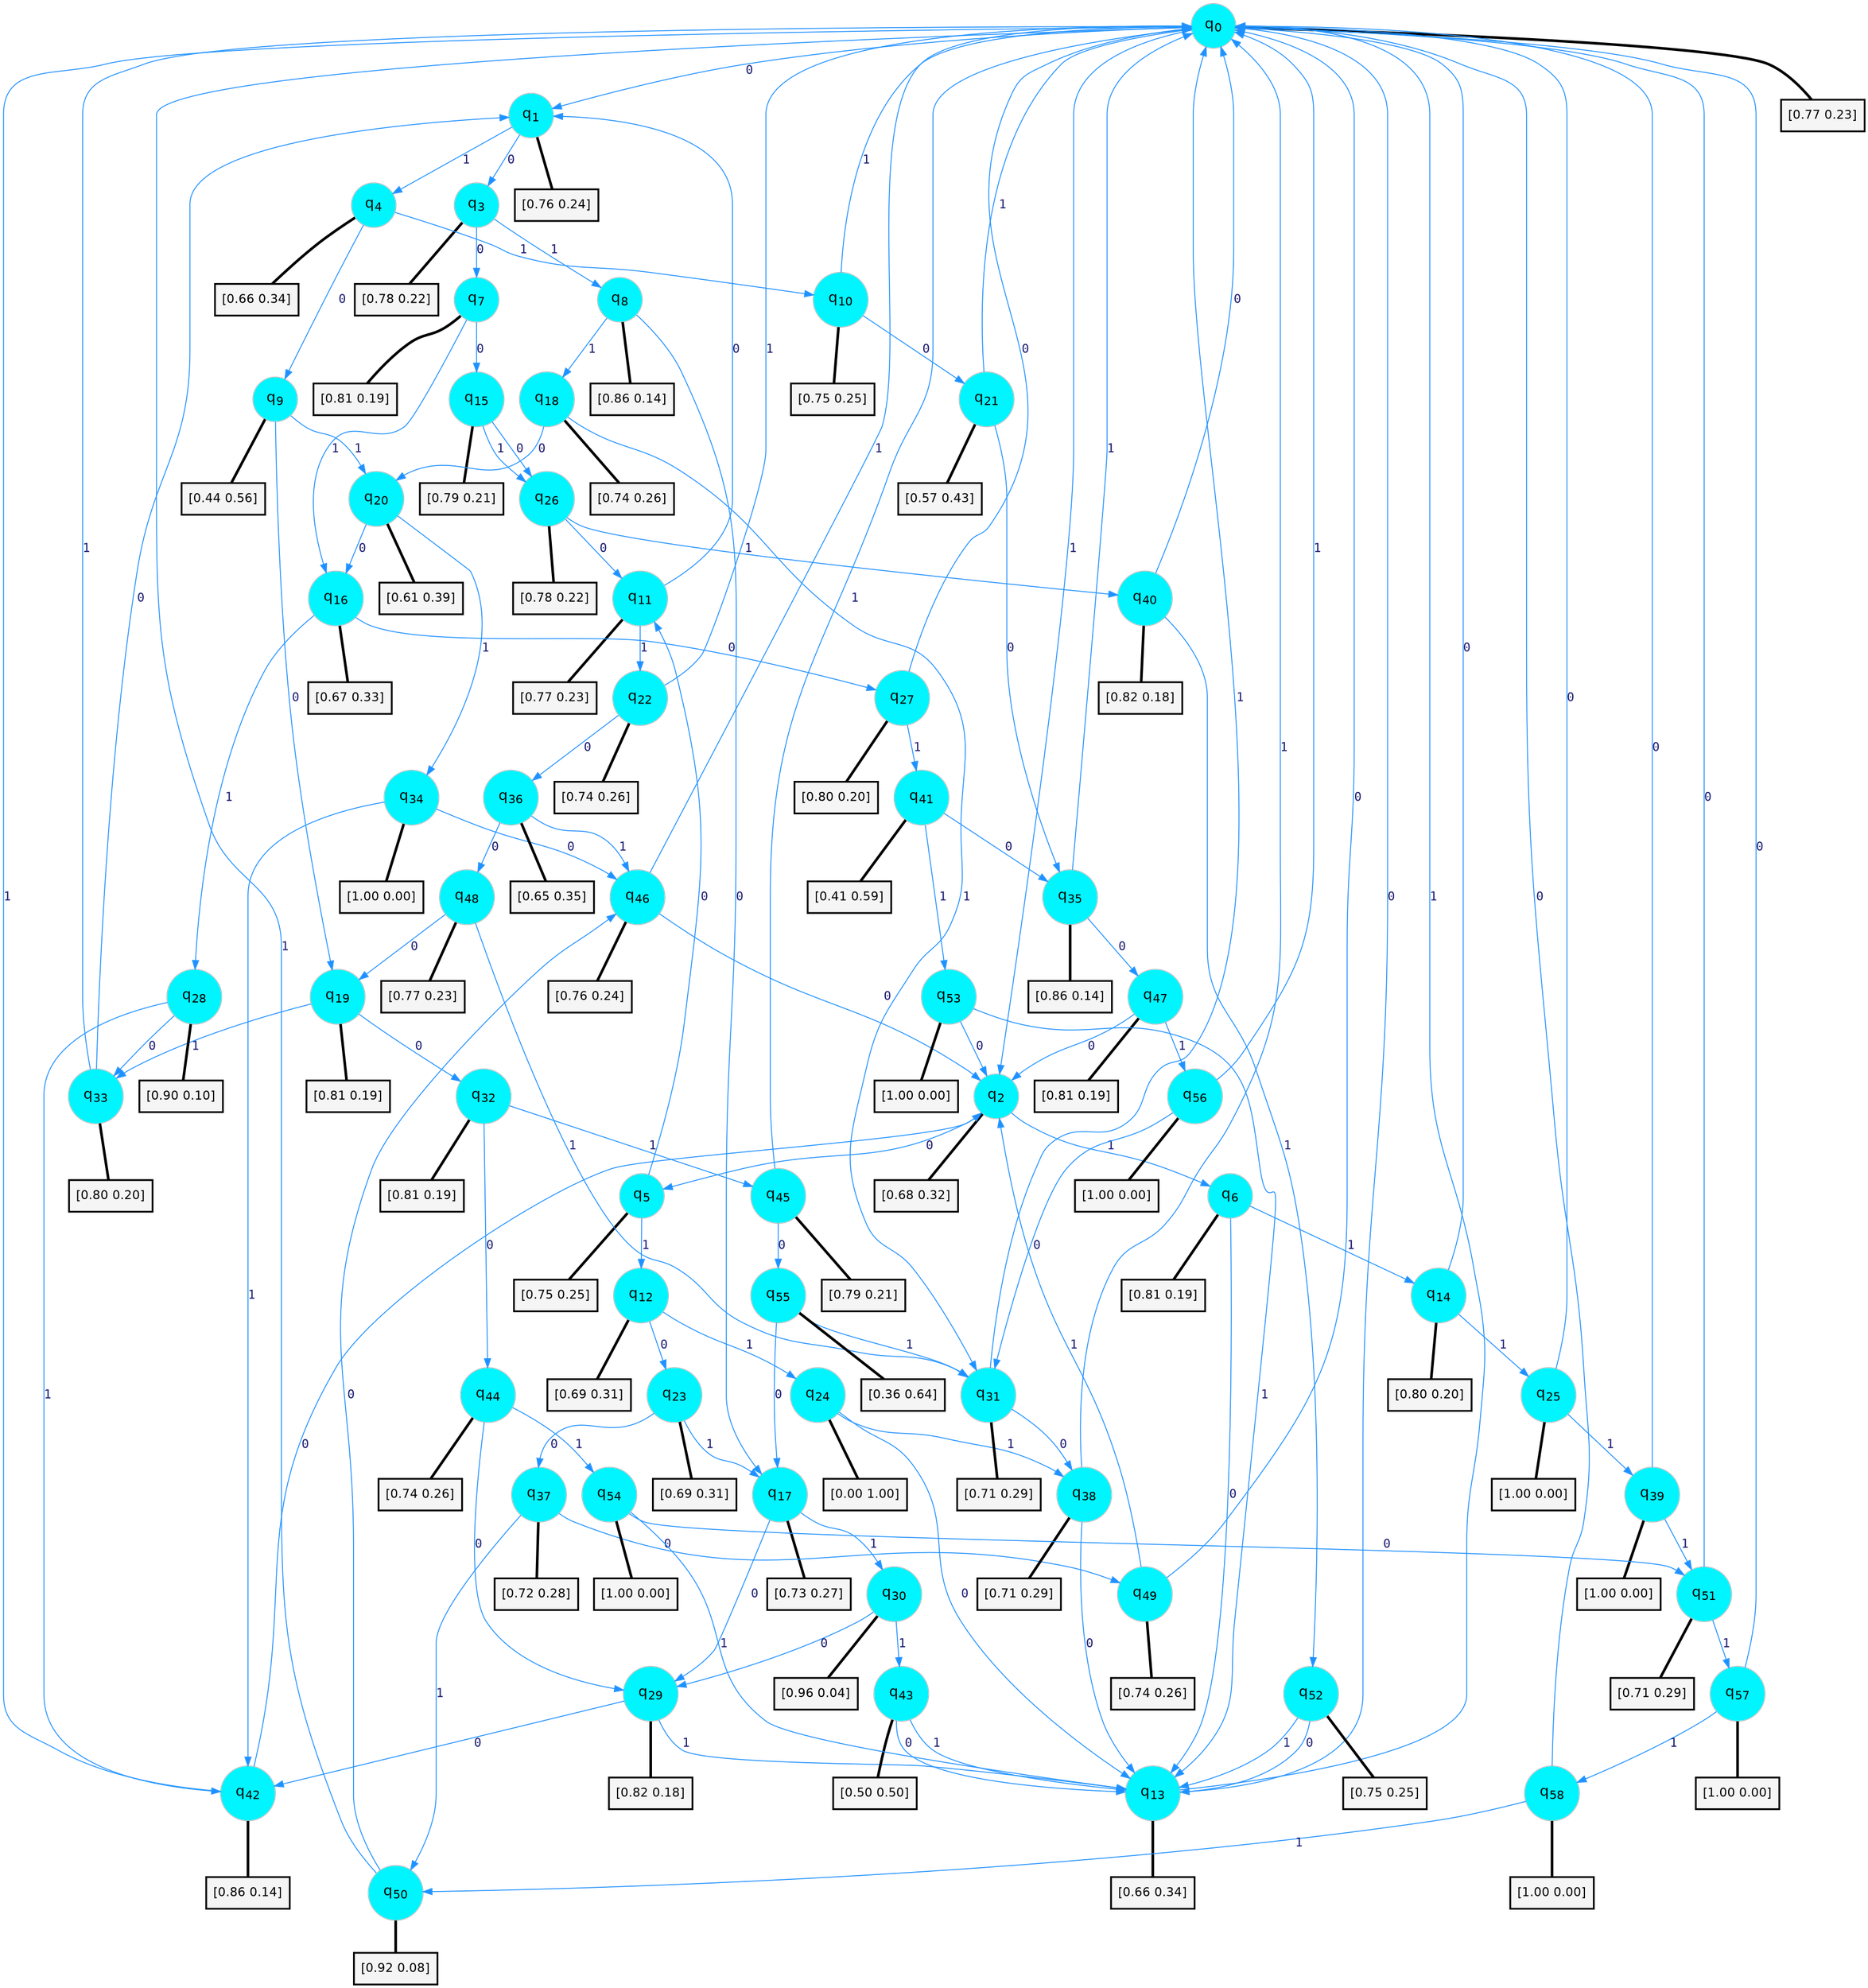 digraph G {
graph [
bgcolor=transparent, dpi=300, rankdir=TD, size="40,25"];
node [
color=gray, fillcolor=turquoise1, fontcolor=black, fontname=Helvetica, fontsize=16, fontweight=bold, shape=circle, style=filled];
edge [
arrowsize=1, color=dodgerblue1, fontcolor=midnightblue, fontname=courier, fontweight=bold, penwidth=1, style=solid, weight=20];
0[label=<q<SUB>0</SUB>>];
1[label=<q<SUB>1</SUB>>];
2[label=<q<SUB>2</SUB>>];
3[label=<q<SUB>3</SUB>>];
4[label=<q<SUB>4</SUB>>];
5[label=<q<SUB>5</SUB>>];
6[label=<q<SUB>6</SUB>>];
7[label=<q<SUB>7</SUB>>];
8[label=<q<SUB>8</SUB>>];
9[label=<q<SUB>9</SUB>>];
10[label=<q<SUB>10</SUB>>];
11[label=<q<SUB>11</SUB>>];
12[label=<q<SUB>12</SUB>>];
13[label=<q<SUB>13</SUB>>];
14[label=<q<SUB>14</SUB>>];
15[label=<q<SUB>15</SUB>>];
16[label=<q<SUB>16</SUB>>];
17[label=<q<SUB>17</SUB>>];
18[label=<q<SUB>18</SUB>>];
19[label=<q<SUB>19</SUB>>];
20[label=<q<SUB>20</SUB>>];
21[label=<q<SUB>21</SUB>>];
22[label=<q<SUB>22</SUB>>];
23[label=<q<SUB>23</SUB>>];
24[label=<q<SUB>24</SUB>>];
25[label=<q<SUB>25</SUB>>];
26[label=<q<SUB>26</SUB>>];
27[label=<q<SUB>27</SUB>>];
28[label=<q<SUB>28</SUB>>];
29[label=<q<SUB>29</SUB>>];
30[label=<q<SUB>30</SUB>>];
31[label=<q<SUB>31</SUB>>];
32[label=<q<SUB>32</SUB>>];
33[label=<q<SUB>33</SUB>>];
34[label=<q<SUB>34</SUB>>];
35[label=<q<SUB>35</SUB>>];
36[label=<q<SUB>36</SUB>>];
37[label=<q<SUB>37</SUB>>];
38[label=<q<SUB>38</SUB>>];
39[label=<q<SUB>39</SUB>>];
40[label=<q<SUB>40</SUB>>];
41[label=<q<SUB>41</SUB>>];
42[label=<q<SUB>42</SUB>>];
43[label=<q<SUB>43</SUB>>];
44[label=<q<SUB>44</SUB>>];
45[label=<q<SUB>45</SUB>>];
46[label=<q<SUB>46</SUB>>];
47[label=<q<SUB>47</SUB>>];
48[label=<q<SUB>48</SUB>>];
49[label=<q<SUB>49</SUB>>];
50[label=<q<SUB>50</SUB>>];
51[label=<q<SUB>51</SUB>>];
52[label=<q<SUB>52</SUB>>];
53[label=<q<SUB>53</SUB>>];
54[label=<q<SUB>54</SUB>>];
55[label=<q<SUB>55</SUB>>];
56[label=<q<SUB>56</SUB>>];
57[label=<q<SUB>57</SUB>>];
58[label=<q<SUB>58</SUB>>];
59[label="[0.77 0.23]", shape=box,fontcolor=black, fontname=Helvetica, fontsize=14, penwidth=2, fillcolor=whitesmoke,color=black];
60[label="[0.76 0.24]", shape=box,fontcolor=black, fontname=Helvetica, fontsize=14, penwidth=2, fillcolor=whitesmoke,color=black];
61[label="[0.68 0.32]", shape=box,fontcolor=black, fontname=Helvetica, fontsize=14, penwidth=2, fillcolor=whitesmoke,color=black];
62[label="[0.78 0.22]", shape=box,fontcolor=black, fontname=Helvetica, fontsize=14, penwidth=2, fillcolor=whitesmoke,color=black];
63[label="[0.66 0.34]", shape=box,fontcolor=black, fontname=Helvetica, fontsize=14, penwidth=2, fillcolor=whitesmoke,color=black];
64[label="[0.75 0.25]", shape=box,fontcolor=black, fontname=Helvetica, fontsize=14, penwidth=2, fillcolor=whitesmoke,color=black];
65[label="[0.81 0.19]", shape=box,fontcolor=black, fontname=Helvetica, fontsize=14, penwidth=2, fillcolor=whitesmoke,color=black];
66[label="[0.81 0.19]", shape=box,fontcolor=black, fontname=Helvetica, fontsize=14, penwidth=2, fillcolor=whitesmoke,color=black];
67[label="[0.86 0.14]", shape=box,fontcolor=black, fontname=Helvetica, fontsize=14, penwidth=2, fillcolor=whitesmoke,color=black];
68[label="[0.44 0.56]", shape=box,fontcolor=black, fontname=Helvetica, fontsize=14, penwidth=2, fillcolor=whitesmoke,color=black];
69[label="[0.75 0.25]", shape=box,fontcolor=black, fontname=Helvetica, fontsize=14, penwidth=2, fillcolor=whitesmoke,color=black];
70[label="[0.77 0.23]", shape=box,fontcolor=black, fontname=Helvetica, fontsize=14, penwidth=2, fillcolor=whitesmoke,color=black];
71[label="[0.69 0.31]", shape=box,fontcolor=black, fontname=Helvetica, fontsize=14, penwidth=2, fillcolor=whitesmoke,color=black];
72[label="[0.66 0.34]", shape=box,fontcolor=black, fontname=Helvetica, fontsize=14, penwidth=2, fillcolor=whitesmoke,color=black];
73[label="[0.80 0.20]", shape=box,fontcolor=black, fontname=Helvetica, fontsize=14, penwidth=2, fillcolor=whitesmoke,color=black];
74[label="[0.79 0.21]", shape=box,fontcolor=black, fontname=Helvetica, fontsize=14, penwidth=2, fillcolor=whitesmoke,color=black];
75[label="[0.67 0.33]", shape=box,fontcolor=black, fontname=Helvetica, fontsize=14, penwidth=2, fillcolor=whitesmoke,color=black];
76[label="[0.73 0.27]", shape=box,fontcolor=black, fontname=Helvetica, fontsize=14, penwidth=2, fillcolor=whitesmoke,color=black];
77[label="[0.74 0.26]", shape=box,fontcolor=black, fontname=Helvetica, fontsize=14, penwidth=2, fillcolor=whitesmoke,color=black];
78[label="[0.81 0.19]", shape=box,fontcolor=black, fontname=Helvetica, fontsize=14, penwidth=2, fillcolor=whitesmoke,color=black];
79[label="[0.61 0.39]", shape=box,fontcolor=black, fontname=Helvetica, fontsize=14, penwidth=2, fillcolor=whitesmoke,color=black];
80[label="[0.57 0.43]", shape=box,fontcolor=black, fontname=Helvetica, fontsize=14, penwidth=2, fillcolor=whitesmoke,color=black];
81[label="[0.74 0.26]", shape=box,fontcolor=black, fontname=Helvetica, fontsize=14, penwidth=2, fillcolor=whitesmoke,color=black];
82[label="[0.69 0.31]", shape=box,fontcolor=black, fontname=Helvetica, fontsize=14, penwidth=2, fillcolor=whitesmoke,color=black];
83[label="[0.00 1.00]", shape=box,fontcolor=black, fontname=Helvetica, fontsize=14, penwidth=2, fillcolor=whitesmoke,color=black];
84[label="[1.00 0.00]", shape=box,fontcolor=black, fontname=Helvetica, fontsize=14, penwidth=2, fillcolor=whitesmoke,color=black];
85[label="[0.78 0.22]", shape=box,fontcolor=black, fontname=Helvetica, fontsize=14, penwidth=2, fillcolor=whitesmoke,color=black];
86[label="[0.80 0.20]", shape=box,fontcolor=black, fontname=Helvetica, fontsize=14, penwidth=2, fillcolor=whitesmoke,color=black];
87[label="[0.90 0.10]", shape=box,fontcolor=black, fontname=Helvetica, fontsize=14, penwidth=2, fillcolor=whitesmoke,color=black];
88[label="[0.82 0.18]", shape=box,fontcolor=black, fontname=Helvetica, fontsize=14, penwidth=2, fillcolor=whitesmoke,color=black];
89[label="[0.96 0.04]", shape=box,fontcolor=black, fontname=Helvetica, fontsize=14, penwidth=2, fillcolor=whitesmoke,color=black];
90[label="[0.71 0.29]", shape=box,fontcolor=black, fontname=Helvetica, fontsize=14, penwidth=2, fillcolor=whitesmoke,color=black];
91[label="[0.81 0.19]", shape=box,fontcolor=black, fontname=Helvetica, fontsize=14, penwidth=2, fillcolor=whitesmoke,color=black];
92[label="[0.80 0.20]", shape=box,fontcolor=black, fontname=Helvetica, fontsize=14, penwidth=2, fillcolor=whitesmoke,color=black];
93[label="[1.00 0.00]", shape=box,fontcolor=black, fontname=Helvetica, fontsize=14, penwidth=2, fillcolor=whitesmoke,color=black];
94[label="[0.86 0.14]", shape=box,fontcolor=black, fontname=Helvetica, fontsize=14, penwidth=2, fillcolor=whitesmoke,color=black];
95[label="[0.65 0.35]", shape=box,fontcolor=black, fontname=Helvetica, fontsize=14, penwidth=2, fillcolor=whitesmoke,color=black];
96[label="[0.72 0.28]", shape=box,fontcolor=black, fontname=Helvetica, fontsize=14, penwidth=2, fillcolor=whitesmoke,color=black];
97[label="[0.71 0.29]", shape=box,fontcolor=black, fontname=Helvetica, fontsize=14, penwidth=2, fillcolor=whitesmoke,color=black];
98[label="[1.00 0.00]", shape=box,fontcolor=black, fontname=Helvetica, fontsize=14, penwidth=2, fillcolor=whitesmoke,color=black];
99[label="[0.82 0.18]", shape=box,fontcolor=black, fontname=Helvetica, fontsize=14, penwidth=2, fillcolor=whitesmoke,color=black];
100[label="[0.41 0.59]", shape=box,fontcolor=black, fontname=Helvetica, fontsize=14, penwidth=2, fillcolor=whitesmoke,color=black];
101[label="[0.86 0.14]", shape=box,fontcolor=black, fontname=Helvetica, fontsize=14, penwidth=2, fillcolor=whitesmoke,color=black];
102[label="[0.50 0.50]", shape=box,fontcolor=black, fontname=Helvetica, fontsize=14, penwidth=2, fillcolor=whitesmoke,color=black];
103[label="[0.74 0.26]", shape=box,fontcolor=black, fontname=Helvetica, fontsize=14, penwidth=2, fillcolor=whitesmoke,color=black];
104[label="[0.79 0.21]", shape=box,fontcolor=black, fontname=Helvetica, fontsize=14, penwidth=2, fillcolor=whitesmoke,color=black];
105[label="[0.76 0.24]", shape=box,fontcolor=black, fontname=Helvetica, fontsize=14, penwidth=2, fillcolor=whitesmoke,color=black];
106[label="[0.81 0.19]", shape=box,fontcolor=black, fontname=Helvetica, fontsize=14, penwidth=2, fillcolor=whitesmoke,color=black];
107[label="[0.77 0.23]", shape=box,fontcolor=black, fontname=Helvetica, fontsize=14, penwidth=2, fillcolor=whitesmoke,color=black];
108[label="[0.74 0.26]", shape=box,fontcolor=black, fontname=Helvetica, fontsize=14, penwidth=2, fillcolor=whitesmoke,color=black];
109[label="[0.92 0.08]", shape=box,fontcolor=black, fontname=Helvetica, fontsize=14, penwidth=2, fillcolor=whitesmoke,color=black];
110[label="[0.71 0.29]", shape=box,fontcolor=black, fontname=Helvetica, fontsize=14, penwidth=2, fillcolor=whitesmoke,color=black];
111[label="[0.75 0.25]", shape=box,fontcolor=black, fontname=Helvetica, fontsize=14, penwidth=2, fillcolor=whitesmoke,color=black];
112[label="[1.00 0.00]", shape=box,fontcolor=black, fontname=Helvetica, fontsize=14, penwidth=2, fillcolor=whitesmoke,color=black];
113[label="[1.00 0.00]", shape=box,fontcolor=black, fontname=Helvetica, fontsize=14, penwidth=2, fillcolor=whitesmoke,color=black];
114[label="[0.36 0.64]", shape=box,fontcolor=black, fontname=Helvetica, fontsize=14, penwidth=2, fillcolor=whitesmoke,color=black];
115[label="[1.00 0.00]", shape=box,fontcolor=black, fontname=Helvetica, fontsize=14, penwidth=2, fillcolor=whitesmoke,color=black];
116[label="[1.00 0.00]", shape=box,fontcolor=black, fontname=Helvetica, fontsize=14, penwidth=2, fillcolor=whitesmoke,color=black];
117[label="[1.00 0.00]", shape=box,fontcolor=black, fontname=Helvetica, fontsize=14, penwidth=2, fillcolor=whitesmoke,color=black];
0->1 [label=0];
0->2 [label=1];
0->59 [arrowhead=none, penwidth=3,color=black];
1->3 [label=0];
1->4 [label=1];
1->60 [arrowhead=none, penwidth=3,color=black];
2->5 [label=0];
2->6 [label=1];
2->61 [arrowhead=none, penwidth=3,color=black];
3->7 [label=0];
3->8 [label=1];
3->62 [arrowhead=none, penwidth=3,color=black];
4->9 [label=0];
4->10 [label=1];
4->63 [arrowhead=none, penwidth=3,color=black];
5->11 [label=0];
5->12 [label=1];
5->64 [arrowhead=none, penwidth=3,color=black];
6->13 [label=0];
6->14 [label=1];
6->65 [arrowhead=none, penwidth=3,color=black];
7->15 [label=0];
7->16 [label=1];
7->66 [arrowhead=none, penwidth=3,color=black];
8->17 [label=0];
8->18 [label=1];
8->67 [arrowhead=none, penwidth=3,color=black];
9->19 [label=0];
9->20 [label=1];
9->68 [arrowhead=none, penwidth=3,color=black];
10->21 [label=0];
10->0 [label=1];
10->69 [arrowhead=none, penwidth=3,color=black];
11->1 [label=0];
11->22 [label=1];
11->70 [arrowhead=none, penwidth=3,color=black];
12->23 [label=0];
12->24 [label=1];
12->71 [arrowhead=none, penwidth=3,color=black];
13->0 [label=0];
13->0 [label=1];
13->72 [arrowhead=none, penwidth=3,color=black];
14->0 [label=0];
14->25 [label=1];
14->73 [arrowhead=none, penwidth=3,color=black];
15->26 [label=0];
15->26 [label=1];
15->74 [arrowhead=none, penwidth=3,color=black];
16->27 [label=0];
16->28 [label=1];
16->75 [arrowhead=none, penwidth=3,color=black];
17->29 [label=0];
17->30 [label=1];
17->76 [arrowhead=none, penwidth=3,color=black];
18->20 [label=0];
18->31 [label=1];
18->77 [arrowhead=none, penwidth=3,color=black];
19->32 [label=0];
19->33 [label=1];
19->78 [arrowhead=none, penwidth=3,color=black];
20->16 [label=0];
20->34 [label=1];
20->79 [arrowhead=none, penwidth=3,color=black];
21->35 [label=0];
21->0 [label=1];
21->80 [arrowhead=none, penwidth=3,color=black];
22->36 [label=0];
22->0 [label=1];
22->81 [arrowhead=none, penwidth=3,color=black];
23->37 [label=0];
23->17 [label=1];
23->82 [arrowhead=none, penwidth=3,color=black];
24->13 [label=0];
24->38 [label=1];
24->83 [arrowhead=none, penwidth=3,color=black];
25->0 [label=0];
25->39 [label=1];
25->84 [arrowhead=none, penwidth=3,color=black];
26->11 [label=0];
26->40 [label=1];
26->85 [arrowhead=none, penwidth=3,color=black];
27->0 [label=0];
27->41 [label=1];
27->86 [arrowhead=none, penwidth=3,color=black];
28->33 [label=0];
28->42 [label=1];
28->87 [arrowhead=none, penwidth=3,color=black];
29->42 [label=0];
29->13 [label=1];
29->88 [arrowhead=none, penwidth=3,color=black];
30->29 [label=0];
30->43 [label=1];
30->89 [arrowhead=none, penwidth=3,color=black];
31->38 [label=0];
31->0 [label=1];
31->90 [arrowhead=none, penwidth=3,color=black];
32->44 [label=0];
32->45 [label=1];
32->91 [arrowhead=none, penwidth=3,color=black];
33->1 [label=0];
33->0 [label=1];
33->92 [arrowhead=none, penwidth=3,color=black];
34->46 [label=0];
34->42 [label=1];
34->93 [arrowhead=none, penwidth=3,color=black];
35->47 [label=0];
35->0 [label=1];
35->94 [arrowhead=none, penwidth=3,color=black];
36->48 [label=0];
36->46 [label=1];
36->95 [arrowhead=none, penwidth=3,color=black];
37->49 [label=0];
37->50 [label=1];
37->96 [arrowhead=none, penwidth=3,color=black];
38->13 [label=0];
38->0 [label=1];
38->97 [arrowhead=none, penwidth=3,color=black];
39->0 [label=0];
39->51 [label=1];
39->98 [arrowhead=none, penwidth=3,color=black];
40->0 [label=0];
40->52 [label=1];
40->99 [arrowhead=none, penwidth=3,color=black];
41->35 [label=0];
41->53 [label=1];
41->100 [arrowhead=none, penwidth=3,color=black];
42->2 [label=0];
42->0 [label=1];
42->101 [arrowhead=none, penwidth=3,color=black];
43->13 [label=0];
43->13 [label=1];
43->102 [arrowhead=none, penwidth=3,color=black];
44->29 [label=0];
44->54 [label=1];
44->103 [arrowhead=none, penwidth=3,color=black];
45->55 [label=0];
45->0 [label=1];
45->104 [arrowhead=none, penwidth=3,color=black];
46->2 [label=0];
46->0 [label=1];
46->105 [arrowhead=none, penwidth=3,color=black];
47->2 [label=0];
47->56 [label=1];
47->106 [arrowhead=none, penwidth=3,color=black];
48->19 [label=0];
48->31 [label=1];
48->107 [arrowhead=none, penwidth=3,color=black];
49->0 [label=0];
49->2 [label=1];
49->108 [arrowhead=none, penwidth=3,color=black];
50->46 [label=0];
50->0 [label=1];
50->109 [arrowhead=none, penwidth=3,color=black];
51->0 [label=0];
51->57 [label=1];
51->110 [arrowhead=none, penwidth=3,color=black];
52->13 [label=0];
52->13 [label=1];
52->111 [arrowhead=none, penwidth=3,color=black];
53->2 [label=0];
53->13 [label=1];
53->112 [arrowhead=none, penwidth=3,color=black];
54->51 [label=0];
54->13 [label=1];
54->113 [arrowhead=none, penwidth=3,color=black];
55->17 [label=0];
55->31 [label=1];
55->114 [arrowhead=none, penwidth=3,color=black];
56->31 [label=0];
56->0 [label=1];
56->115 [arrowhead=none, penwidth=3,color=black];
57->0 [label=0];
57->58 [label=1];
57->116 [arrowhead=none, penwidth=3,color=black];
58->0 [label=0];
58->50 [label=1];
58->117 [arrowhead=none, penwidth=3,color=black];
}
